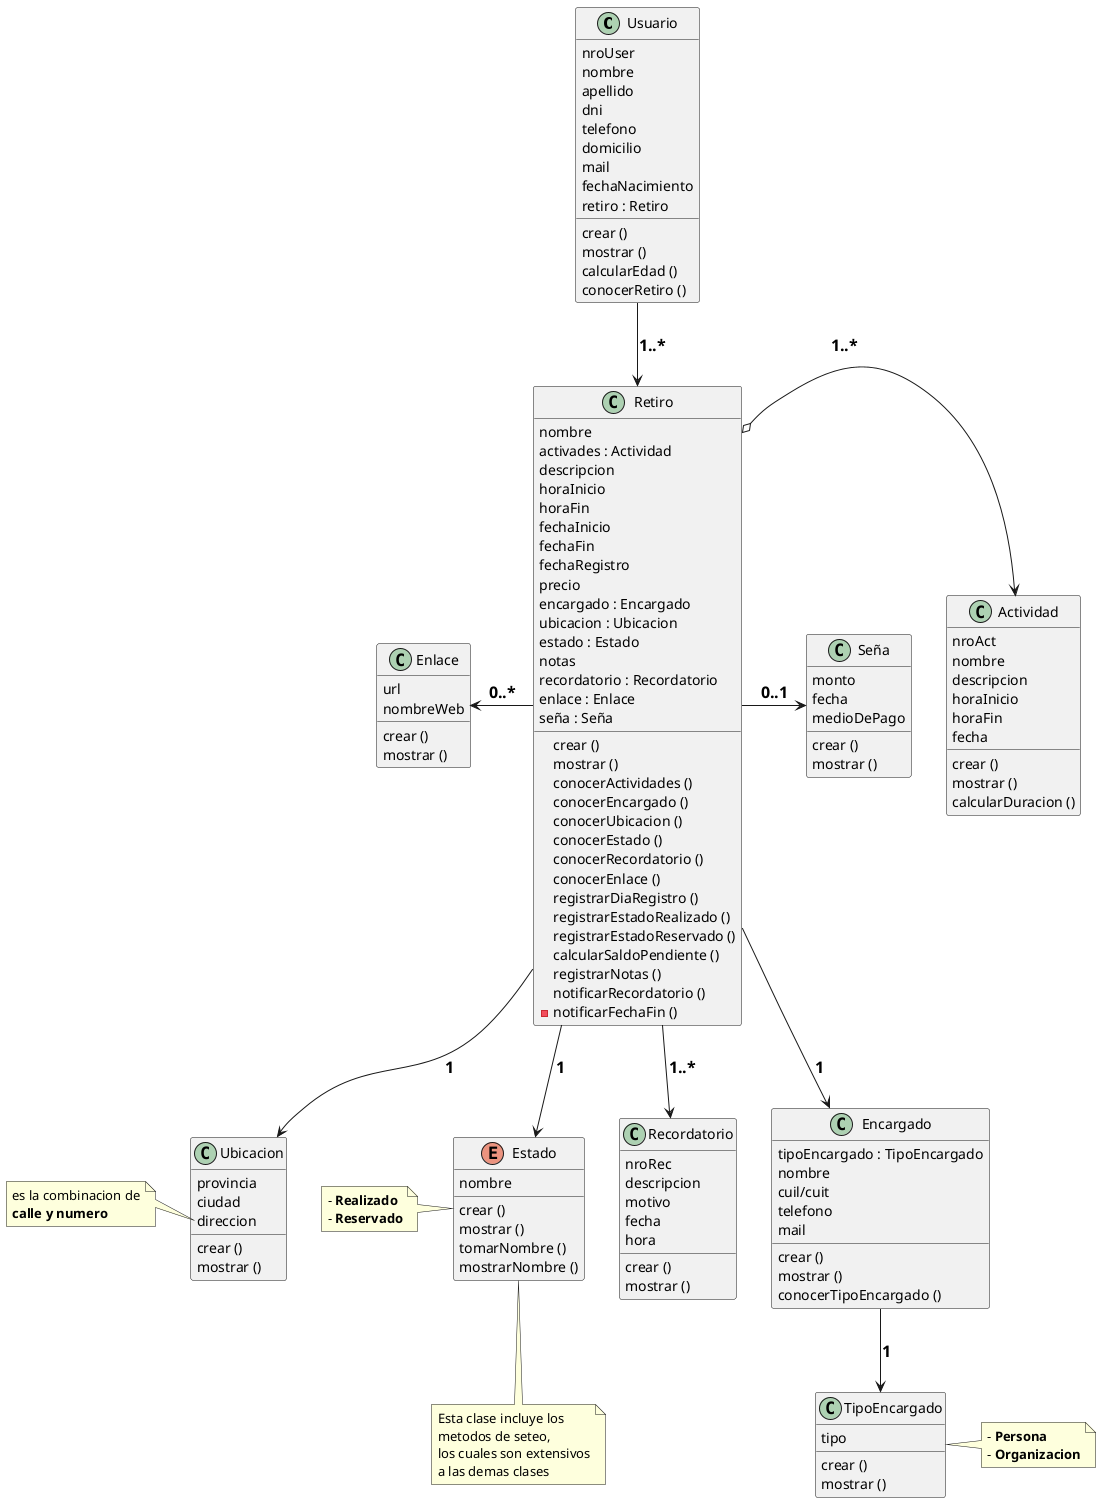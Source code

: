 @startuml diagrama de clases TPI.V1
' DEFINICION DE CLASES
' skinparam classAttributeFontSize 18

class Usuario {
    nroUser
    nombre
    apellido
    dni
    telefono
    domicilio
    mail
    fechaNacimiento
    retiro : Retiro
    crear ()
    mostrar ()
    calcularEdad ()
    conocerRetiro ()
}
class Retiro {
    nombre
    activades : Actividad
    descripcion
    horaInicio
    horaFin
    fechaInicio
    fechaFin
    fechaRegistro
    precio
    encargado : Encargado
    ubicacion : Ubicacion
    estado : Estado
    notas
    recordatorio : Recordatorio
    enlace : Enlace
    seña : Seña
    crear ()
    mostrar ()
    conocerActividades ()
    conocerEncargado ()
    conocerUbicacion ()
    conocerEstado ()
    conocerRecordatorio ()
    conocerEnlace ()
    registrarDiaRegistro ()
    registrarEstadoRealizado ()
    registrarEstadoReservado ()
    calcularSaldoPendiente ()
    registrarNotas ()
    notificarRecordatorio ()
    - notificarFechaFin ()
}
class Actividad {
    nroAct
    nombre
    descripcion
    horaInicio
    horaFin
    fecha 
    crear ()
    mostrar ()
    calcularDuracion ()
}

class Ubicacion {
    provincia
    ciudad
    direccion
    crear ()
    mostrar ()
}

enum Estado {
    nombre
    crear ()
    mostrar ()
    tomarNombre ()
    mostrarNombre ()
}

class Recordatorio {
    nroRec
    descripcion
    motivo
    fecha
    hora
    crear ()
    mostrar ()
}

class Enlace {
    url
    nombreWeb
    crear ()
    mostrar ()
}

class Encargado {
    tipoEncargado : TipoEncargado
    nombre
    cuil/cuit
    telefono
    mail
    crear ()
    mostrar ()
    conocerTipoEncargado ()
}

class TipoEncargado {
    tipo
    crear ()
    mostrar ()
}

class Seña {
    monto
    fecha
    medioDePago
    crear ()
    mostrar ()
}

' NOTAS CON  POSICIONAMIENTO
note left of Ubicacion::direccion
    es la combinacion de
    <b>calle y numero</b>
end note
note right of TipoEncargado
    - <b>Persona</b>
    - <b>Organizacion</b>
end note
note left of Estado
    - <b>Realizado</b>
    - <b>Reservado</b>
end note

' NOTAS CON ALIAS
note "Esta clase incluye los\nmetodos de seteo,\nlos cuales son extensivos\na las demas clases" as N1

' RELACIONES 
Usuario --> Retiro : <size: 16><b>1..*</b></size>
Retiro o-> Actividad : <size: 16><b>1..*</b></size>
Retiro -down-> Ubicacion : <size: 16><b>1</b></size>
Retiro -down-> Estado : <size: 16><b>1</b></size>
Estado .down. N1
Retiro -down-> Encargado : <size: 16><b>1</b></size>
Encargado -down-> TipoEncargado : <size: 16><b>1</b></size>
Retiro --> Recordatorio : <size: 16><b>1..*</b></size>
Retiro -left-> Enlace : <size: 16><b>0..*</b></size>
Retiro -right-> Seña : <size: 16><b>0..1</b></size>

@enduml